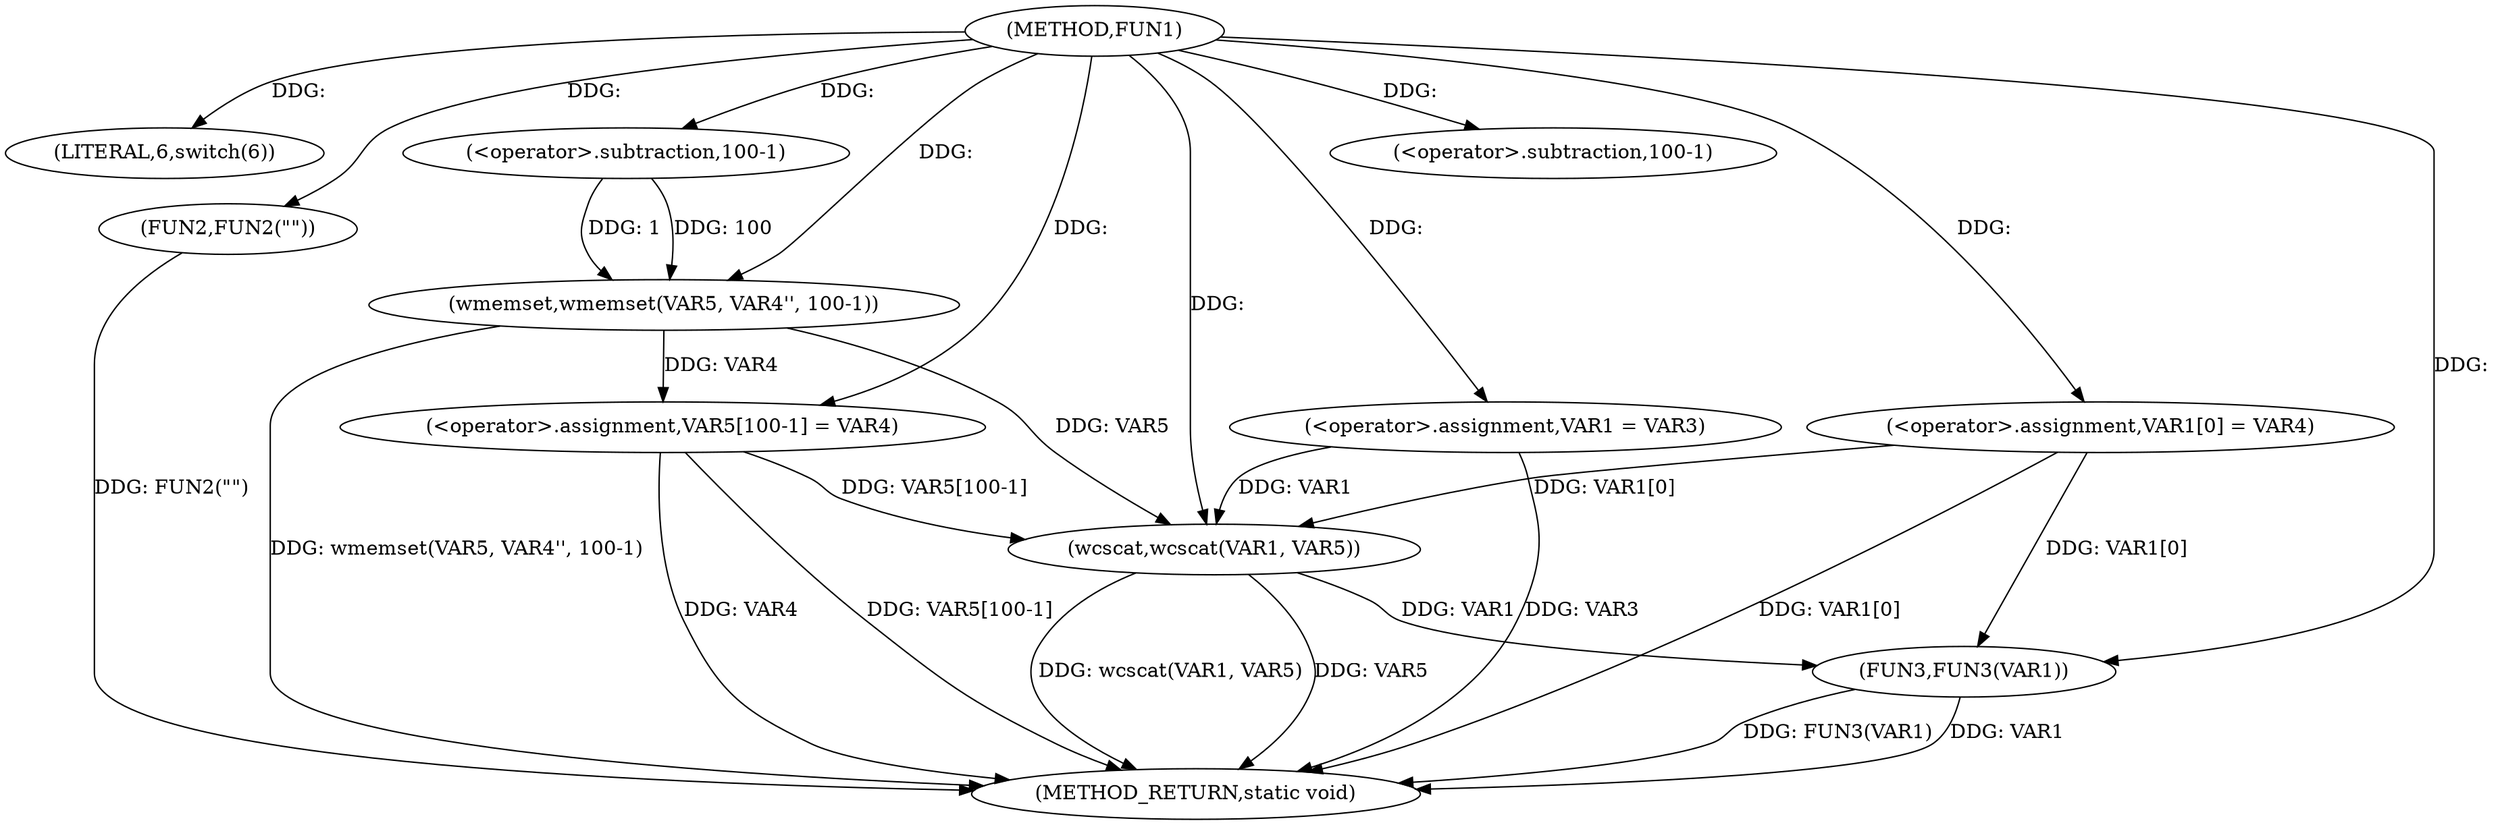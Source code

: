 digraph FUN1 {  
"1000100" [label = "(METHOD,FUN1)" ]
"1000142" [label = "(METHOD_RETURN,static void)" ]
"1000106" [label = "(LITERAL,6,switch(6))" ]
"1000109" [label = "(<operator>.assignment,VAR1 = VAR3)" ]
"1000112" [label = "(<operator>.assignment,VAR1[0] = VAR4)" ]
"1000119" [label = "(FUN2,FUN2(\"\"))" ]
"1000124" [label = "(wmemset,wmemset(VAR5, VAR4'', 100-1))" ]
"1000127" [label = "(<operator>.subtraction,100-1)" ]
"1000130" [label = "(<operator>.assignment,VAR5[100-1] = VAR4)" ]
"1000133" [label = "(<operator>.subtraction,100-1)" ]
"1000137" [label = "(wcscat,wcscat(VAR1, VAR5))" ]
"1000140" [label = "(FUN3,FUN3(VAR1))" ]
  "1000140" -> "1000142"  [ label = "DDG: FUN3(VAR1)"] 
  "1000112" -> "1000142"  [ label = "DDG: VAR1[0]"] 
  "1000130" -> "1000142"  [ label = "DDG: VAR4"] 
  "1000119" -> "1000142"  [ label = "DDG: FUN2(\"\")"] 
  "1000109" -> "1000142"  [ label = "DDG: VAR3"] 
  "1000140" -> "1000142"  [ label = "DDG: VAR1"] 
  "1000137" -> "1000142"  [ label = "DDG: VAR5"] 
  "1000137" -> "1000142"  [ label = "DDG: wcscat(VAR1, VAR5)"] 
  "1000130" -> "1000142"  [ label = "DDG: VAR5[100-1]"] 
  "1000124" -> "1000142"  [ label = "DDG: wmemset(VAR5, VAR4'', 100-1)"] 
  "1000100" -> "1000106"  [ label = "DDG: "] 
  "1000100" -> "1000109"  [ label = "DDG: "] 
  "1000100" -> "1000112"  [ label = "DDG: "] 
  "1000100" -> "1000119"  [ label = "DDG: "] 
  "1000100" -> "1000124"  [ label = "DDG: "] 
  "1000127" -> "1000124"  [ label = "DDG: 100"] 
  "1000127" -> "1000124"  [ label = "DDG: 1"] 
  "1000100" -> "1000127"  [ label = "DDG: "] 
  "1000124" -> "1000130"  [ label = "DDG: VAR4"] 
  "1000100" -> "1000130"  [ label = "DDG: "] 
  "1000100" -> "1000133"  [ label = "DDG: "] 
  "1000112" -> "1000137"  [ label = "DDG: VAR1[0]"] 
  "1000109" -> "1000137"  [ label = "DDG: VAR1"] 
  "1000100" -> "1000137"  [ label = "DDG: "] 
  "1000124" -> "1000137"  [ label = "DDG: VAR5"] 
  "1000130" -> "1000137"  [ label = "DDG: VAR5[100-1]"] 
  "1000112" -> "1000140"  [ label = "DDG: VAR1[0]"] 
  "1000137" -> "1000140"  [ label = "DDG: VAR1"] 
  "1000100" -> "1000140"  [ label = "DDG: "] 
}
